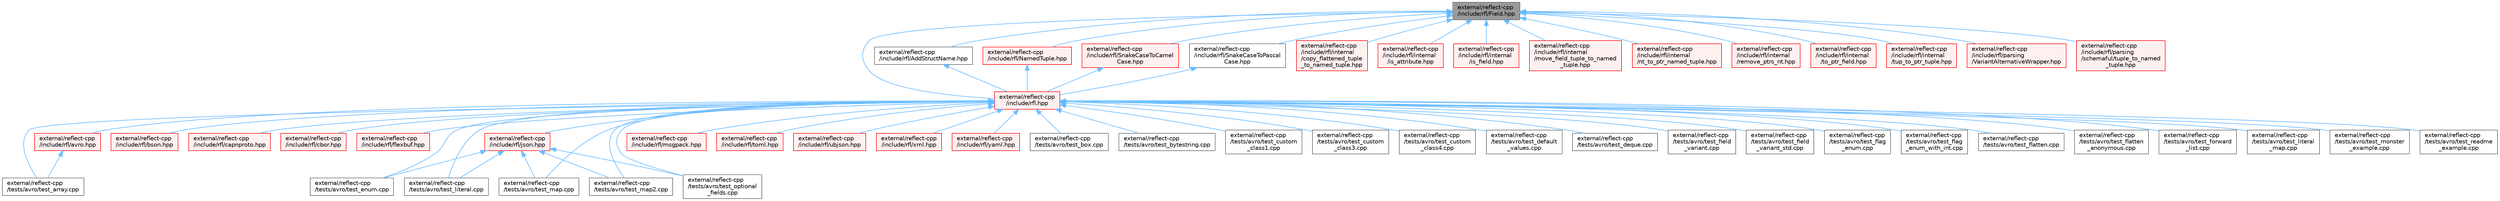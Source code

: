 digraph "external/reflect-cpp/include/rfl/Field.hpp"
{
 // LATEX_PDF_SIZE
  bgcolor="transparent";
  edge [fontname=Helvetica,fontsize=10,labelfontname=Helvetica,labelfontsize=10];
  node [fontname=Helvetica,fontsize=10,shape=box,height=0.2,width=0.4];
  Node1 [id="Node000001",label="external/reflect-cpp\l/include/rfl/Field.hpp",height=0.2,width=0.4,color="gray40", fillcolor="grey60", style="filled", fontcolor="black",tooltip=" "];
  Node1 -> Node2 [id="edge60_Node000001_Node000002",dir="back",color="steelblue1",style="solid",tooltip=" "];
  Node2 [id="Node000002",label="external/reflect-cpp\l/include/rfl.hpp",height=0.2,width=0.4,color="red", fillcolor="#FFF0F0", style="filled",URL="$rfl_8hpp.html",tooltip=" "];
  Node2 -> Node3 [id="edge61_Node000002_Node000003",dir="back",color="steelblue1",style="solid",tooltip=" "];
  Node3 [id="Node000003",label="external/reflect-cpp\l/include/rfl/avro.hpp",height=0.2,width=0.4,color="red", fillcolor="#FFF0F0", style="filled",URL="$avro_8hpp.html",tooltip=" "];
  Node3 -> Node10 [id="edge62_Node000003_Node000010",dir="back",color="steelblue1",style="solid",tooltip=" "];
  Node10 [id="Node000010",label="external/reflect-cpp\l/tests/avro/test_array.cpp",height=0.2,width=0.4,color="grey40", fillcolor="white", style="filled",URL="$avro_2test__array_8cpp.html",tooltip=" "];
  Node2 -> Node57 [id="edge63_Node000002_Node000057",dir="back",color="steelblue1",style="solid",tooltip=" "];
  Node57 [id="Node000057",label="external/reflect-cpp\l/include/rfl/bson.hpp",height=0.2,width=0.4,color="red", fillcolor="#FFF0F0", style="filled",URL="$bson_8hpp.html",tooltip=" "];
  Node2 -> Node97 [id="edge64_Node000002_Node000097",dir="back",color="steelblue1",style="solid",tooltip=" "];
  Node97 [id="Node000097",label="external/reflect-cpp\l/include/rfl/capnproto.hpp",height=0.2,width=0.4,color="red", fillcolor="#FFF0F0", style="filled",URL="$capnproto_8hpp.html",tooltip=" "];
  Node2 -> Node144 [id="edge65_Node000002_Node000144",dir="back",color="steelblue1",style="solid",tooltip=" "];
  Node144 [id="Node000144",label="external/reflect-cpp\l/include/rfl/cbor.hpp",height=0.2,width=0.4,color="red", fillcolor="#FFF0F0", style="filled",URL="$cbor_8hpp.html",tooltip=" "];
  Node2 -> Node185 [id="edge66_Node000002_Node000185",dir="back",color="steelblue1",style="solid",tooltip=" "];
  Node185 [id="Node000185",label="external/reflect-cpp\l/include/rfl/flexbuf.hpp",height=0.2,width=0.4,color="red", fillcolor="#FFF0F0", style="filled",URL="$flexbuf_8hpp.html",tooltip=" "];
  Node2 -> Node225 [id="edge67_Node000002_Node000225",dir="back",color="steelblue1",style="solid",tooltip=" "];
  Node225 [id="Node000225",label="external/reflect-cpp\l/include/rfl/json.hpp",height=0.2,width=0.4,color="red", fillcolor="#FFF0F0", style="filled",URL="$reflect-cpp_2include_2rfl_2json_8hpp.html",tooltip=" "];
  Node225 -> Node24 [id="edge68_Node000225_Node000024",dir="back",color="steelblue1",style="solid",tooltip=" "];
  Node24 [id="Node000024",label="external/reflect-cpp\l/tests/avro/test_enum.cpp",height=0.2,width=0.4,color="grey40", fillcolor="white", style="filled",URL="$avro_2test__enum_8cpp.html",tooltip=" "];
  Node225 -> Node32 [id="edge69_Node000225_Node000032",dir="back",color="steelblue1",style="solid",tooltip=" "];
  Node32 [id="Node000032",label="external/reflect-cpp\l/tests/avro/test_literal.cpp",height=0.2,width=0.4,color="grey40", fillcolor="white", style="filled",URL="$avro_2test__literal_8cpp.html",tooltip=" "];
  Node225 -> Node34 [id="edge70_Node000225_Node000034",dir="back",color="steelblue1",style="solid",tooltip=" "];
  Node34 [id="Node000034",label="external/reflect-cpp\l/tests/avro/test_map.cpp",height=0.2,width=0.4,color="grey40", fillcolor="white", style="filled",URL="$avro_2test__map_8cpp.html",tooltip=" "];
  Node225 -> Node35 [id="edge71_Node000225_Node000035",dir="back",color="steelblue1",style="solid",tooltip=" "];
  Node35 [id="Node000035",label="external/reflect-cpp\l/tests/avro/test_map2.cpp",height=0.2,width=0.4,color="grey40", fillcolor="white", style="filled",URL="$avro_2test__map2_8cpp.html",tooltip=" "];
  Node225 -> Node37 [id="edge72_Node000225_Node000037",dir="back",color="steelblue1",style="solid",tooltip=" "];
  Node37 [id="Node000037",label="external/reflect-cpp\l/tests/avro/test_optional\l_fields.cpp",height=0.2,width=0.4,color="grey40", fillcolor="white", style="filled",URL="$avro_2test__optional__fields_8cpp.html",tooltip=" "];
  Node2 -> Node450 [id="edge73_Node000002_Node000450",dir="back",color="steelblue1",style="solid",tooltip=" "];
  Node450 [id="Node000450",label="external/reflect-cpp\l/include/rfl/msgpack.hpp",height=0.2,width=0.4,color="red", fillcolor="#FFF0F0", style="filled",URL="$msgpack_8hpp.html",tooltip=" "];
  Node2 -> Node493 [id="edge74_Node000002_Node000493",dir="back",color="steelblue1",style="solid",tooltip=" "];
  Node493 [id="Node000493",label="external/reflect-cpp\l/include/rfl/toml.hpp",height=0.2,width=0.4,color="red", fillcolor="#FFF0F0", style="filled",URL="$toml_8hpp.html",tooltip=" "];
  Node2 -> Node540 [id="edge75_Node000002_Node000540",dir="back",color="steelblue1",style="solid",tooltip=" "];
  Node540 [id="Node000540",label="external/reflect-cpp\l/include/rfl/ubjson.hpp",height=0.2,width=0.4,color="red", fillcolor="#FFF0F0", style="filled",URL="$ubjson_8hpp.html",tooltip=" "];
  Node2 -> Node581 [id="edge76_Node000002_Node000581",dir="back",color="steelblue1",style="solid",tooltip=" "];
  Node581 [id="Node000581",label="external/reflect-cpp\l/include/rfl/xml.hpp",height=0.2,width=0.4,color="red", fillcolor="#FFF0F0", style="filled",URL="$xml_8hpp.html",tooltip=" "];
  Node2 -> Node620 [id="edge77_Node000002_Node000620",dir="back",color="steelblue1",style="solid",tooltip=" "];
  Node620 [id="Node000620",label="external/reflect-cpp\l/include/rfl/yaml.hpp",height=0.2,width=0.4,color="red", fillcolor="#FFF0F0", style="filled",URL="$yaml_8hpp.html",tooltip=" "];
  Node2 -> Node10 [id="edge78_Node000002_Node000010",dir="back",color="steelblue1",style="solid",tooltip=" "];
  Node2 -> Node16 [id="edge79_Node000002_Node000016",dir="back",color="steelblue1",style="solid",tooltip=" "];
  Node16 [id="Node000016",label="external/reflect-cpp\l/tests/avro/test_box.cpp",height=0.2,width=0.4,color="grey40", fillcolor="white", style="filled",URL="$avro_2test__box_8cpp.html",tooltip=" "];
  Node2 -> Node17 [id="edge80_Node000002_Node000017",dir="back",color="steelblue1",style="solid",tooltip=" "];
  Node17 [id="Node000017",label="external/reflect-cpp\l/tests/avro/test_bytestring.cpp",height=0.2,width=0.4,color="grey40", fillcolor="white", style="filled",URL="$avro_2test__bytestring_8cpp.html",tooltip=" "];
  Node2 -> Node19 [id="edge81_Node000002_Node000019",dir="back",color="steelblue1",style="solid",tooltip=" "];
  Node19 [id="Node000019",label="external/reflect-cpp\l/tests/avro/test_custom\l_class1.cpp",height=0.2,width=0.4,color="grey40", fillcolor="white", style="filled",URL="$avro_2test__custom__class1_8cpp.html",tooltip=" "];
  Node2 -> Node20 [id="edge82_Node000002_Node000020",dir="back",color="steelblue1",style="solid",tooltip=" "];
  Node20 [id="Node000020",label="external/reflect-cpp\l/tests/avro/test_custom\l_class3.cpp",height=0.2,width=0.4,color="grey40", fillcolor="white", style="filled",URL="$avro_2test__custom__class3_8cpp.html",tooltip=" "];
  Node2 -> Node21 [id="edge83_Node000002_Node000021",dir="back",color="steelblue1",style="solid",tooltip=" "];
  Node21 [id="Node000021",label="external/reflect-cpp\l/tests/avro/test_custom\l_class4.cpp",height=0.2,width=0.4,color="grey40", fillcolor="white", style="filled",URL="$avro_2test__custom__class4_8cpp.html",tooltip=" "];
  Node2 -> Node22 [id="edge84_Node000002_Node000022",dir="back",color="steelblue1",style="solid",tooltip=" "];
  Node22 [id="Node000022",label="external/reflect-cpp\l/tests/avro/test_default\l_values.cpp",height=0.2,width=0.4,color="grey40", fillcolor="white", style="filled",URL="$avro_2test__default__values_8cpp.html",tooltip=" "];
  Node2 -> Node23 [id="edge85_Node000002_Node000023",dir="back",color="steelblue1",style="solid",tooltip=" "];
  Node23 [id="Node000023",label="external/reflect-cpp\l/tests/avro/test_deque.cpp",height=0.2,width=0.4,color="grey40", fillcolor="white", style="filled",URL="$avro_2test__deque_8cpp.html",tooltip=" "];
  Node2 -> Node24 [id="edge86_Node000002_Node000024",dir="back",color="steelblue1",style="solid",tooltip=" "];
  Node2 -> Node25 [id="edge87_Node000002_Node000025",dir="back",color="steelblue1",style="solid",tooltip=" "];
  Node25 [id="Node000025",label="external/reflect-cpp\l/tests/avro/test_field\l_variant.cpp",height=0.2,width=0.4,color="grey40", fillcolor="white", style="filled",URL="$avro_2test__field__variant_8cpp.html",tooltip=" "];
  Node2 -> Node26 [id="edge88_Node000002_Node000026",dir="back",color="steelblue1",style="solid",tooltip=" "];
  Node26 [id="Node000026",label="external/reflect-cpp\l/tests/avro/test_field\l_variant_std.cpp",height=0.2,width=0.4,color="grey40", fillcolor="white", style="filled",URL="$avro_2test__field__variant__std_8cpp.html",tooltip=" "];
  Node2 -> Node27 [id="edge89_Node000002_Node000027",dir="back",color="steelblue1",style="solid",tooltip=" "];
  Node27 [id="Node000027",label="external/reflect-cpp\l/tests/avro/test_flag\l_enum.cpp",height=0.2,width=0.4,color="grey40", fillcolor="white", style="filled",URL="$avro_2test__flag__enum_8cpp.html",tooltip=" "];
  Node2 -> Node28 [id="edge90_Node000002_Node000028",dir="back",color="steelblue1",style="solid",tooltip=" "];
  Node28 [id="Node000028",label="external/reflect-cpp\l/tests/avro/test_flag\l_enum_with_int.cpp",height=0.2,width=0.4,color="grey40", fillcolor="white", style="filled",URL="$avro_2test__flag__enum__with__int_8cpp.html",tooltip=" "];
  Node2 -> Node29 [id="edge91_Node000002_Node000029",dir="back",color="steelblue1",style="solid",tooltip=" "];
  Node29 [id="Node000029",label="external/reflect-cpp\l/tests/avro/test_flatten.cpp",height=0.2,width=0.4,color="grey40", fillcolor="white", style="filled",URL="$avro_2test__flatten_8cpp.html",tooltip=" "];
  Node2 -> Node30 [id="edge92_Node000002_Node000030",dir="back",color="steelblue1",style="solid",tooltip=" "];
  Node30 [id="Node000030",label="external/reflect-cpp\l/tests/avro/test_flatten\l_anonymous.cpp",height=0.2,width=0.4,color="grey40", fillcolor="white", style="filled",URL="$avro_2test__flatten__anonymous_8cpp.html",tooltip=" "];
  Node2 -> Node31 [id="edge93_Node000002_Node000031",dir="back",color="steelblue1",style="solid",tooltip=" "];
  Node31 [id="Node000031",label="external/reflect-cpp\l/tests/avro/test_forward\l_list.cpp",height=0.2,width=0.4,color="grey40", fillcolor="white", style="filled",URL="$avro_2test__forward__list_8cpp.html",tooltip=" "];
  Node2 -> Node32 [id="edge94_Node000002_Node000032",dir="back",color="steelblue1",style="solid",tooltip=" "];
  Node2 -> Node33 [id="edge95_Node000002_Node000033",dir="back",color="steelblue1",style="solid",tooltip=" "];
  Node33 [id="Node000033",label="external/reflect-cpp\l/tests/avro/test_literal\l_map.cpp",height=0.2,width=0.4,color="grey40", fillcolor="white", style="filled",URL="$avro_2test__literal__map_8cpp.html",tooltip=" "];
  Node2 -> Node34 [id="edge96_Node000002_Node000034",dir="back",color="steelblue1",style="solid",tooltip=" "];
  Node2 -> Node35 [id="edge97_Node000002_Node000035",dir="back",color="steelblue1",style="solid",tooltip=" "];
  Node2 -> Node36 [id="edge98_Node000002_Node000036",dir="back",color="steelblue1",style="solid",tooltip=" "];
  Node36 [id="Node000036",label="external/reflect-cpp\l/tests/avro/test_monster\l_example.cpp",height=0.2,width=0.4,color="grey40", fillcolor="white", style="filled",URL="$avro_2test__monster__example_8cpp.html",tooltip=" "];
  Node2 -> Node37 [id="edge99_Node000002_Node000037",dir="back",color="steelblue1",style="solid",tooltip=" "];
  Node2 -> Node38 [id="edge100_Node000002_Node000038",dir="back",color="steelblue1",style="solid",tooltip=" "];
  Node38 [id="Node000038",label="external/reflect-cpp\l/tests/avro/test_readme\l_example.cpp",height=0.2,width=0.4,color="grey40", fillcolor="white", style="filled",URL="$avro_2test__readme__example_8cpp.html",tooltip=" "];
  Node1 -> Node666 [id="edge101_Node000001_Node000666",dir="back",color="steelblue1",style="solid",tooltip=" "];
  Node666 [id="Node000666",label="external/reflect-cpp\l/include/rfl/AddStructName.hpp",height=0.2,width=0.4,color="grey40", fillcolor="white", style="filled",URL="$_add_struct_name_8hpp.html",tooltip=" "];
  Node666 -> Node2 [id="edge102_Node000666_Node000002",dir="back",color="steelblue1",style="solid",tooltip=" "];
  Node1 -> Node667 [id="edge103_Node000001_Node000667",dir="back",color="steelblue1",style="solid",tooltip=" "];
  Node667 [id="Node000667",label="external/reflect-cpp\l/include/rfl/NamedTuple.hpp",height=0.2,width=0.4,color="red", fillcolor="#FFF0F0", style="filled",URL="$_named_tuple_8hpp.html",tooltip=" "];
  Node667 -> Node2 [id="edge104_Node000667_Node000002",dir="back",color="steelblue1",style="solid",tooltip=" "];
  Node1 -> Node792 [id="edge105_Node000001_Node000792",dir="back",color="steelblue1",style="solid",tooltip=" "];
  Node792 [id="Node000792",label="external/reflect-cpp\l/include/rfl/SnakeCaseToCamel\lCase.hpp",height=0.2,width=0.4,color="red", fillcolor="#FFF0F0", style="filled",URL="$_snake_case_to_camel_case_8hpp.html",tooltip=" "];
  Node792 -> Node2 [id="edge106_Node000792_Node000002",dir="back",color="steelblue1",style="solid",tooltip=" "];
  Node1 -> Node793 [id="edge107_Node000001_Node000793",dir="back",color="steelblue1",style="solid",tooltip=" "];
  Node793 [id="Node000793",label="external/reflect-cpp\l/include/rfl/SnakeCaseToPascal\lCase.hpp",height=0.2,width=0.4,color="grey40", fillcolor="white", style="filled",URL="$_snake_case_to_pascal_case_8hpp.html",tooltip=" "];
  Node793 -> Node2 [id="edge108_Node000793_Node000002",dir="back",color="steelblue1",style="solid",tooltip=" "];
  Node1 -> Node780 [id="edge109_Node000001_Node000780",dir="back",color="steelblue1",style="solid",tooltip=" "];
  Node780 [id="Node000780",label="external/reflect-cpp\l/include/rfl/internal\l/copy_flattened_tuple\l_to_named_tuple.hpp",height=0.2,width=0.4,color="red", fillcolor="#FFF0F0", style="filled",URL="$copy__flattened__tuple__to__named__tuple_8hpp.html",tooltip=" "];
  Node1 -> Node794 [id="edge110_Node000001_Node000794",dir="back",color="steelblue1",style="solid",tooltip=" "];
  Node794 [id="Node000794",label="external/reflect-cpp\l/include/rfl/internal\l/is_attribute.hpp",height=0.2,width=0.4,color="red", fillcolor="#FFF0F0", style="filled",URL="$is__attribute_8hpp.html",tooltip=" "];
  Node1 -> Node795 [id="edge111_Node000001_Node000795",dir="back",color="steelblue1",style="solid",tooltip=" "];
  Node795 [id="Node000795",label="external/reflect-cpp\l/include/rfl/internal\l/is_field.hpp",height=0.2,width=0.4,color="red", fillcolor="#FFF0F0", style="filled",URL="$is__field_8hpp.html",tooltip=" "];
  Node1 -> Node763 [id="edge112_Node000001_Node000763",dir="back",color="steelblue1",style="solid",tooltip=" "];
  Node763 [id="Node000763",label="external/reflect-cpp\l/include/rfl/internal\l/move_field_tuple_to_named\l_tuple.hpp",height=0.2,width=0.4,color="red", fillcolor="#FFF0F0", style="filled",URL="$move__field__tuple__to__named__tuple_8hpp.html",tooltip=" "];
  Node1 -> Node785 [id="edge113_Node000001_Node000785",dir="back",color="steelblue1",style="solid",tooltip=" "];
  Node785 [id="Node000785",label="external/reflect-cpp\l/include/rfl/internal\l/nt_to_ptr_named_tuple.hpp",height=0.2,width=0.4,color="red", fillcolor="#FFF0F0", style="filled",URL="$nt__to__ptr__named__tuple_8hpp.html",tooltip=" "];
  Node1 -> Node797 [id="edge114_Node000001_Node000797",dir="back",color="steelblue1",style="solid",tooltip=" "];
  Node797 [id="Node000797",label="external/reflect-cpp\l/include/rfl/internal\l/remove_ptrs_nt.hpp",height=0.2,width=0.4,color="red", fillcolor="#FFF0F0", style="filled",URL="$remove__ptrs__nt_8hpp.html",tooltip=" "];
  Node1 -> Node798 [id="edge115_Node000001_Node000798",dir="back",color="steelblue1",style="solid",tooltip=" "];
  Node798 [id="Node000798",label="external/reflect-cpp\l/include/rfl/internal\l/to_ptr_field.hpp",height=0.2,width=0.4,color="red", fillcolor="#FFF0F0", style="filled",URL="$to__ptr__field_8hpp.html",tooltip=" "];
  Node1 -> Node786 [id="edge116_Node000001_Node000786",dir="back",color="steelblue1",style="solid",tooltip=" "];
  Node786 [id="Node000786",label="external/reflect-cpp\l/include/rfl/internal\l/tup_to_ptr_tuple.hpp",height=0.2,width=0.4,color="red", fillcolor="#FFF0F0", style="filled",URL="$tup__to__ptr__tuple_8hpp.html",tooltip=" "];
  Node1 -> Node799 [id="edge117_Node000001_Node000799",dir="back",color="steelblue1",style="solid",tooltip=" "];
  Node799 [id="Node000799",label="external/reflect-cpp\l/include/rfl/parsing\l/VariantAlternativeWrapper.hpp",height=0.2,width=0.4,color="red", fillcolor="#FFF0F0", style="filled",URL="$_variant_alternative_wrapper_8hpp.html",tooltip=" "];
  Node1 -> Node787 [id="edge118_Node000001_Node000787",dir="back",color="steelblue1",style="solid",tooltip=" "];
  Node787 [id="Node000787",label="external/reflect-cpp\l/include/rfl/parsing\l/schemaful/tuple_to_named\l_tuple.hpp",height=0.2,width=0.4,color="red", fillcolor="#FFF0F0", style="filled",URL="$tuple__to__named__tuple_8hpp.html",tooltip=" "];
}
